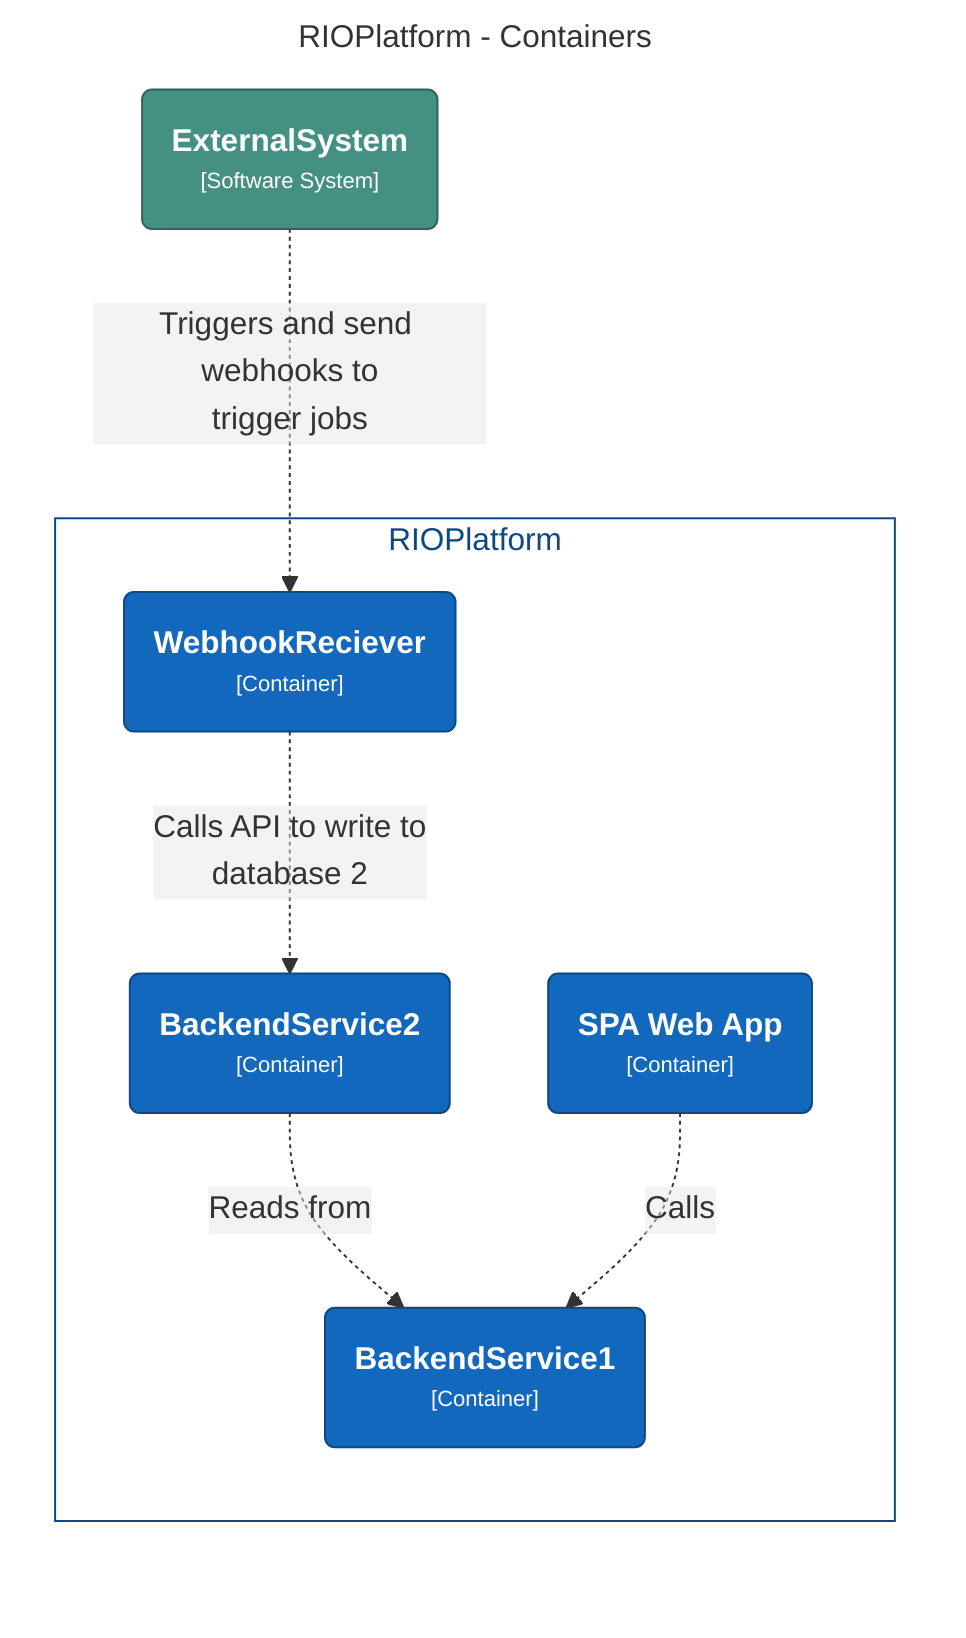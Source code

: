 graph LR
  linkStyle default fill:#ffffff

  subgraph diagram ["RIOPlatform - Containers"]
    style diagram fill:#ffffff,stroke:#ffffff

    18("<div style='font-weight: bold'>ExternalSystem</div><div style='font-size: 70%; margin-top: 0px'>[Software System]</div>")
    style 18 fill:#449082,stroke:#2f645b,color:#ffffff

    subgraph 3 [RIOPlatform]
      style 3 fill:#ffffff,stroke:#0b4884,color:#0b4884

      12("<div style='font-weight: bold'>BackendService2</div><div style='font-size: 70%; margin-top: 0px'>[Container]</div>")
      style 12 fill:#1168bd,stroke:#0b4884,color:#ffffff
      4("<div style='font-weight: bold'>SPA Web App</div><div style='font-size: 70%; margin-top: 0px'>[Container]</div>")
      style 4 fill:#1168bd,stroke:#0b4884,color:#ffffff
      5("<div style='font-weight: bold'>WebhookReciever</div><div style='font-size: 70%; margin-top: 0px'>[Container]</div>")
      style 5 fill:#1168bd,stroke:#0b4884,color:#ffffff
      6("<div style='font-weight: bold'>BackendService1</div><div style='font-size: 70%; margin-top: 0px'>[Container]</div>")
      style 6 fill:#1168bd,stroke:#0b4884,color:#ffffff
    end

    12-. "<div>Reads from</div><div style='font-size: 70%'></div>" .->6
    18-. "<div>Triggers and send webhooks to<br />trigger jobs</div><div style='font-size: 70%'></div>" .->5
    5-. "<div>Calls API to write to<br />database 2</div><div style='font-size: 70%'></div>" .->12
    4-. "<div>Calls</div><div style='font-size: 70%'></div>" .->6
  end